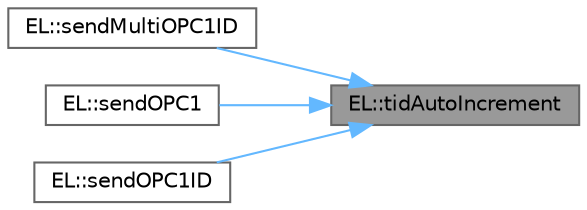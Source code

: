digraph "EL::tidAutoIncrement"
{
 // LATEX_PDF_SIZE
  bgcolor="transparent";
  edge [fontname=Helvetica,fontsize=10,labelfontname=Helvetica,labelfontsize=10];
  node [fontname=Helvetica,fontsize=10,shape=box,height=0.2,width=0.4];
  rankdir="RL";
  Node1 [label="EL::tidAutoIncrement",height=0.2,width=0.4,color="gray40", fillcolor="grey60", style="filled", fontcolor="black",tooltip="TIDの自動インクリメント、オーバーフロー対策"];
  Node1 -> Node2 [dir="back",color="steelblue1",style="solid"];
  Node2 [label="EL::sendMultiOPC1ID",height=0.2,width=0.4,color="grey40", fillcolor="white", style="filled",URL="$class_e_l.html#a1c2e707d004abf421b57d74ad46beebf",tooltip="OPC一個用のマルチキャスト送信、seojの代わりにIDで指定、TID自動"];
  Node1 -> Node3 [dir="back",color="steelblue1",style="solid"];
  Node3 [label="EL::sendOPC1",height=0.2,width=0.4,color="grey40", fillcolor="white", style="filled",URL="$class_e_l.html#a18b96ff082a6ce4248cd8ad6202a2b8a",tooltip=" "];
  Node1 -> Node4 [dir="back",color="steelblue1",style="solid"];
  Node4 [label="EL::sendOPC1ID",height=0.2,width=0.4,color="grey40", fillcolor="white", style="filled",URL="$class_e_l.html#aa53e1f54dfbca2247da0fbd965582854",tooltip=" "];
}

